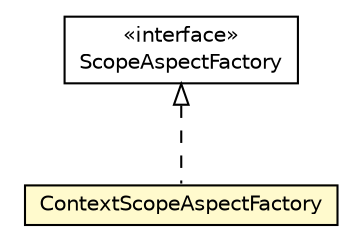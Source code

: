 #!/usr/local/bin/dot
#
# Class diagram 
# Generated by UMLGraph version 5.1 (http://www.umlgraph.org/)
#

digraph G {
	edge [fontname="Helvetica",fontsize=10,labelfontname="Helvetica",labelfontsize=10];
	node [fontname="Helvetica",fontsize=10,shape=plaintext];
	nodesep=0.25;
	ranksep=0.5;
	// org.androidtransfuse.gen.scopeBuilder.ContextScopeAspectFactory
	c91172 [label=<<table title="org.androidtransfuse.gen.scopeBuilder.ContextScopeAspectFactory" border="0" cellborder="1" cellspacing="0" cellpadding="2" port="p" bgcolor="lemonChiffon" href="./ContextScopeAspectFactory.html">
		<tr><td><table border="0" cellspacing="0" cellpadding="1">
<tr><td align="center" balign="center"> ContextScopeAspectFactory </td></tr>
		</table></td></tr>
		</table>>, fontname="Helvetica", fontcolor="black", fontsize=10.0];
	// org.androidtransfuse.gen.scopeBuilder.ScopeAspectFactory
	c91175 [label=<<table title="org.androidtransfuse.gen.scopeBuilder.ScopeAspectFactory" border="0" cellborder="1" cellspacing="0" cellpadding="2" port="p" href="./ScopeAspectFactory.html">
		<tr><td><table border="0" cellspacing="0" cellpadding="1">
<tr><td align="center" balign="center"> &#171;interface&#187; </td></tr>
<tr><td align="center" balign="center"> ScopeAspectFactory </td></tr>
		</table></td></tr>
		</table>>, fontname="Helvetica", fontcolor="black", fontsize=10.0];
	//org.androidtransfuse.gen.scopeBuilder.ContextScopeAspectFactory implements org.androidtransfuse.gen.scopeBuilder.ScopeAspectFactory
	c91175:p -> c91172:p [dir=back,arrowtail=empty,style=dashed];
}

